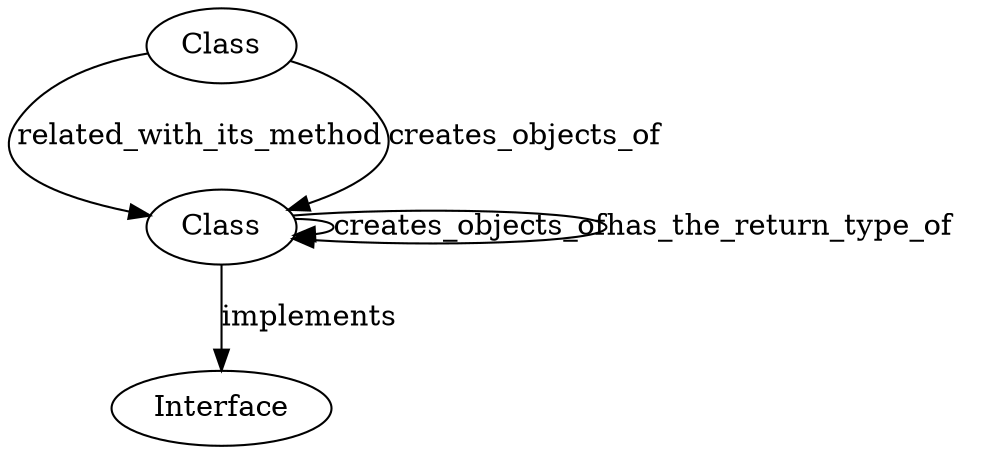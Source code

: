 // Subdue 5.2.2 graph in dot format

digraph SubdueGraph {
  1 [label="Interface",color=black,fontcolor=black];
  2 [label="Class",color=black,fontcolor=black];
  3 [label="Class",color=black,fontcolor=black];
  3 -> 1 [label="implements",color=black,fontcolor=black];
  2 -> 3 [label="related_with_its_method",color=black,fontcolor=black];
  2 -> 3 [label="creates_objects_of",color=black,fontcolor=black];
  3 -> 3 [label="creates_objects_of",color=black,fontcolor=black];
  3 -> 3 [label="has_the_return_type_of",color=black,fontcolor=black];
}
